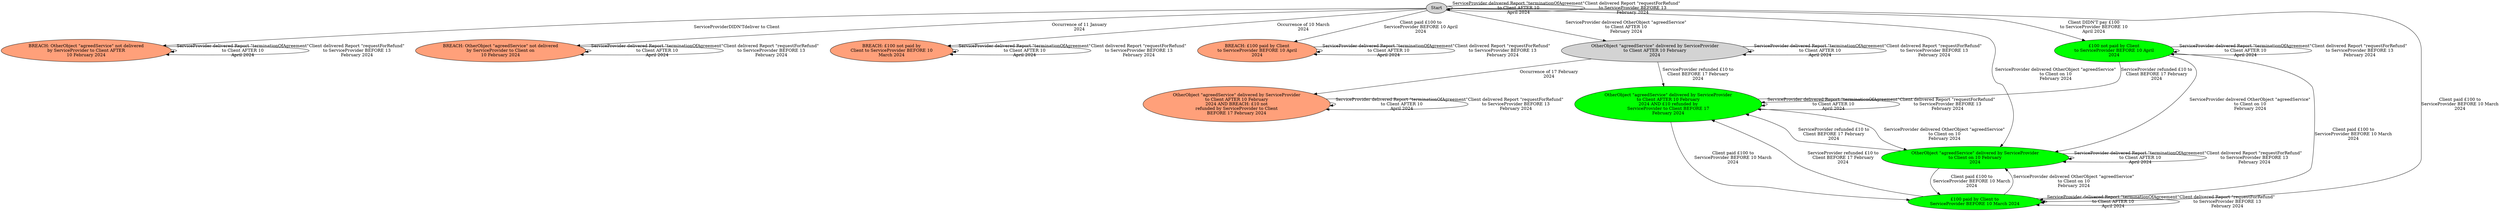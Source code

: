 digraph {
    1 [label="BREACH: OtherObject \"agreedService\" not delivered\nby ServiceProvider to Client AFTER\n10 February 2024"
      ,fillcolor=lightsalmon
      ,style=filled];
    2 [label="BREACH: OtherObject \"agreedService\" not delivered\nby ServiceProvider to Client on\n10 February 2024"
      ,fillcolor=lightsalmon
      ,style=filled];
    3 [label="BREACH: £100 not paid by\nClient to ServiceProvider BEFORE 10\nMarch 2024"
      ,fillcolor=lightsalmon
      ,style=filled];
    4 [label="BREACH: £100 paid by Client\nto ServiceProvider BEFORE 10 April\n2024"
      ,fillcolor=lightsalmon
      ,style=filled];
    5 [label="OtherObject \"agreedService\" delivered by ServiceProvider\nto Client AFTER 10 February\n2024"
      ,fillcolor=lightgray
      ,style=filled];
    6 [label="OtherObject \"agreedService\" delivered by ServiceProvider\nto Client AFTER 10 February\n2024 AND BREACH: £10 not\nrefunded by ServiceProvider to Client\nBEFORE 17 February 2024"
      ,fillcolor=lightsalmon
      ,style=filled];
    7 [label="OtherObject \"agreedService\" delivered by ServiceProvider\nto Client AFTER 10 February\n2024 AND £10 refunded by\nServiceProvider to Client BEFORE 17\nFebruary 2024"
      ,fillcolor=green
      ,style=filled];
    8 [label="OtherObject \"agreedService\" delivered by ServiceProvider\nto Client on 10 February\n2024"
      ,fillcolor=green
      ,style=filled];
    9 [label=Start
      ,fillcolor=lightgray
      ,style=filled];
    10 [label="£100 not paid by Client\nto ServiceProvider BEFORE 10 April\n2024"
       ,fillcolor=green
       ,style=filled];
    11 [label="£100 paid by Client to\nServiceProvider BEFORE 10 March 2024"
       ,fillcolor=green
       ,style=filled];
    1 -> 1 [label="ServiceProvider delivered Report \"terminationOfAgreement\"\nto Client AFTER 10\nApril 2024"];
    1 -> 1 [label="Client delivered Report \"requestForRefund\"\nto ServiceProvider BEFORE 13\nFebruary 2024"];
    2 -> 2 [label="ServiceProvider delivered Report \"terminationOfAgreement\"\nto Client AFTER 10\nApril 2024"];
    2 -> 2 [label="Client delivered Report \"requestForRefund\"\nto ServiceProvider BEFORE 13\nFebruary 2024"];
    3 -> 3 [label="ServiceProvider delivered Report \"terminationOfAgreement\"\nto Client AFTER 10\nApril 2024"];
    3 -> 3 [label="Client delivered Report \"requestForRefund\"\nto ServiceProvider BEFORE 13\nFebruary 2024"];
    4 -> 4 [label="ServiceProvider delivered Report \"terminationOfAgreement\"\nto Client AFTER 10\nApril 2024"];
    4 -> 4 [label="Client delivered Report \"requestForRefund\"\nto ServiceProvider BEFORE 13\nFebruary 2024"];
    5 -> 5 [label="ServiceProvider delivered Report \"terminationOfAgreement\"\nto Client AFTER 10\nApril 2024"];
    5 -> 5 [label="Client delivered Report \"requestForRefund\"\nto ServiceProvider BEFORE 13\nFebruary 2024"];
    5 -> 6 [label="Occurrence of 17 February\n2024"];
    5 -> 7 [label="ServiceProvider refunded £10 to\nClient BEFORE 17 February\n2024"];
    6 -> 6 [label="ServiceProvider delivered Report \"terminationOfAgreement\"\nto Client AFTER 10\nApril 2024"];
    6 -> 6 [label="Client delivered Report \"requestForRefund\"\nto ServiceProvider BEFORE 13\nFebruary 2024"];
    7 -> 7 [label="ServiceProvider delivered Report \"terminationOfAgreement\"\nto Client AFTER 10\nApril 2024"];
    7 -> 7 [label="Client delivered Report \"requestForRefund\"\nto ServiceProvider BEFORE 13\nFebruary 2024"];
    7 -> 8 [label="ServiceProvider delivered OtherObject \"agreedService\"\nto Client on 10\nFebruary 2024"];
    7 -> 11 [label="Client paid £100 to\nServiceProvider BEFORE 10 March\n2024"];
    8 -> 7 [label="ServiceProvider refunded £10 to\nClient BEFORE 17 February\n2024"];
    8 -> 8 [label="ServiceProvider delivered Report \"terminationOfAgreement\"\nto Client AFTER 10\nApril 2024"];
    8 -> 8 [label="Client delivered Report \"requestForRefund\"\nto ServiceProvider BEFORE 13\nFebruary 2024"];
    8 -> 11 [label="Client paid £100 to\nServiceProvider BEFORE 10 March\n2024"];
    9 -> 1 [label="ServiceProviderDIDN'Tdeliver to Client"];
    9 -> 2 [label="Occurrence of 11 January\n2024"];
    9 -> 3 [label="Occurrence of 10 March\n2024"];
    9 -> 4 [label="Client paid £100 to\nServiceProvider BEFORE 10 April\n2024"];
    9 -> 5 [label="ServiceProvider delivered OtherObject \"agreedService\"\nto Client AFTER 10\nFebruary 2024"];
    9 -> 8 [label="ServiceProvider delivered OtherObject \"agreedService\"\nto Client on 10\nFebruary 2024"];
    9 -> 9 [label="ServiceProvider delivered Report \"terminationOfAgreement\"\nto Client AFTER 10\nApril 2024"];
    9 -> 9 [label="Client delivered Report \"requestForRefund\"\nto ServiceProvider BEFORE 13\nFebruary 2024"];
    9 -> 10 [label="Client DIDN'T pay £100\nto ServiceProvider BEFORE 10\nApril 2024"];
    9 -> 11 [label="Client paid £100 to\nServiceProvider BEFORE 10 March\n2024"];
    10 -> 7 [label="ServiceProvider refunded £10 to\nClient BEFORE 17 February\n2024"];
    10 -> 8 [label="ServiceProvider delivered OtherObject \"agreedService\"\nto Client on 10\nFebruary 2024"];
    10 -> 10 [label="ServiceProvider delivered Report \"terminationOfAgreement\"\nto Client AFTER 10\nApril 2024"];
    10 -> 10 [label="Client delivered Report \"requestForRefund\"\nto ServiceProvider BEFORE 13\nFebruary 2024"];
    10 -> 11 [label="Client paid £100 to\nServiceProvider BEFORE 10 March\n2024"];
    11 -> 7 [label="ServiceProvider refunded £10 to\nClient BEFORE 17 February\n2024"];
    11 -> 8 [label="ServiceProvider delivered OtherObject \"agreedService\"\nto Client on 10\nFebruary 2024"];
    11 -> 11 [label="ServiceProvider delivered Report \"terminationOfAgreement\"\nto Client AFTER 10\nApril 2024"];
    11 -> 11 [label="Client delivered Report \"requestForRefund\"\nto ServiceProvider BEFORE 13\nFebruary 2024"];
}